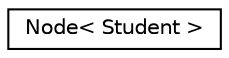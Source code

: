 digraph "Graphical Class Hierarchy"
{
  edge [fontname="Helvetica",fontsize="10",labelfontname="Helvetica",labelfontsize="10"];
  node [fontname="Helvetica",fontsize="10",shape=record];
  rankdir="LR";
  Node1 [label="Node\< Student \>",height=0.2,width=0.4,color="black", fillcolor="white", style="filled",URL="$class_node.html"];
}
